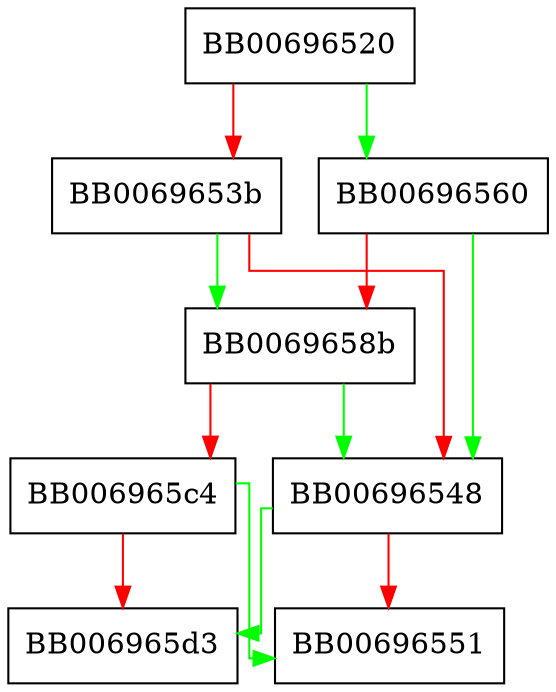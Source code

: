 digraph sha256_update {
  node [shape="box"];
  graph [splines=ortho];
  BB00696520 -> BB00696560 [color="green"];
  BB00696520 -> BB0069653b [color="red"];
  BB0069653b -> BB0069658b [color="green"];
  BB0069653b -> BB00696548 [color="red"];
  BB00696548 -> BB006965d3 [color="green"];
  BB00696548 -> BB00696551 [color="red"];
  BB00696560 -> BB00696548 [color="green"];
  BB00696560 -> BB0069658b [color="red"];
  BB0069658b -> BB00696548 [color="green"];
  BB0069658b -> BB006965c4 [color="red"];
  BB006965c4 -> BB00696551 [color="green"];
  BB006965c4 -> BB006965d3 [color="red"];
}